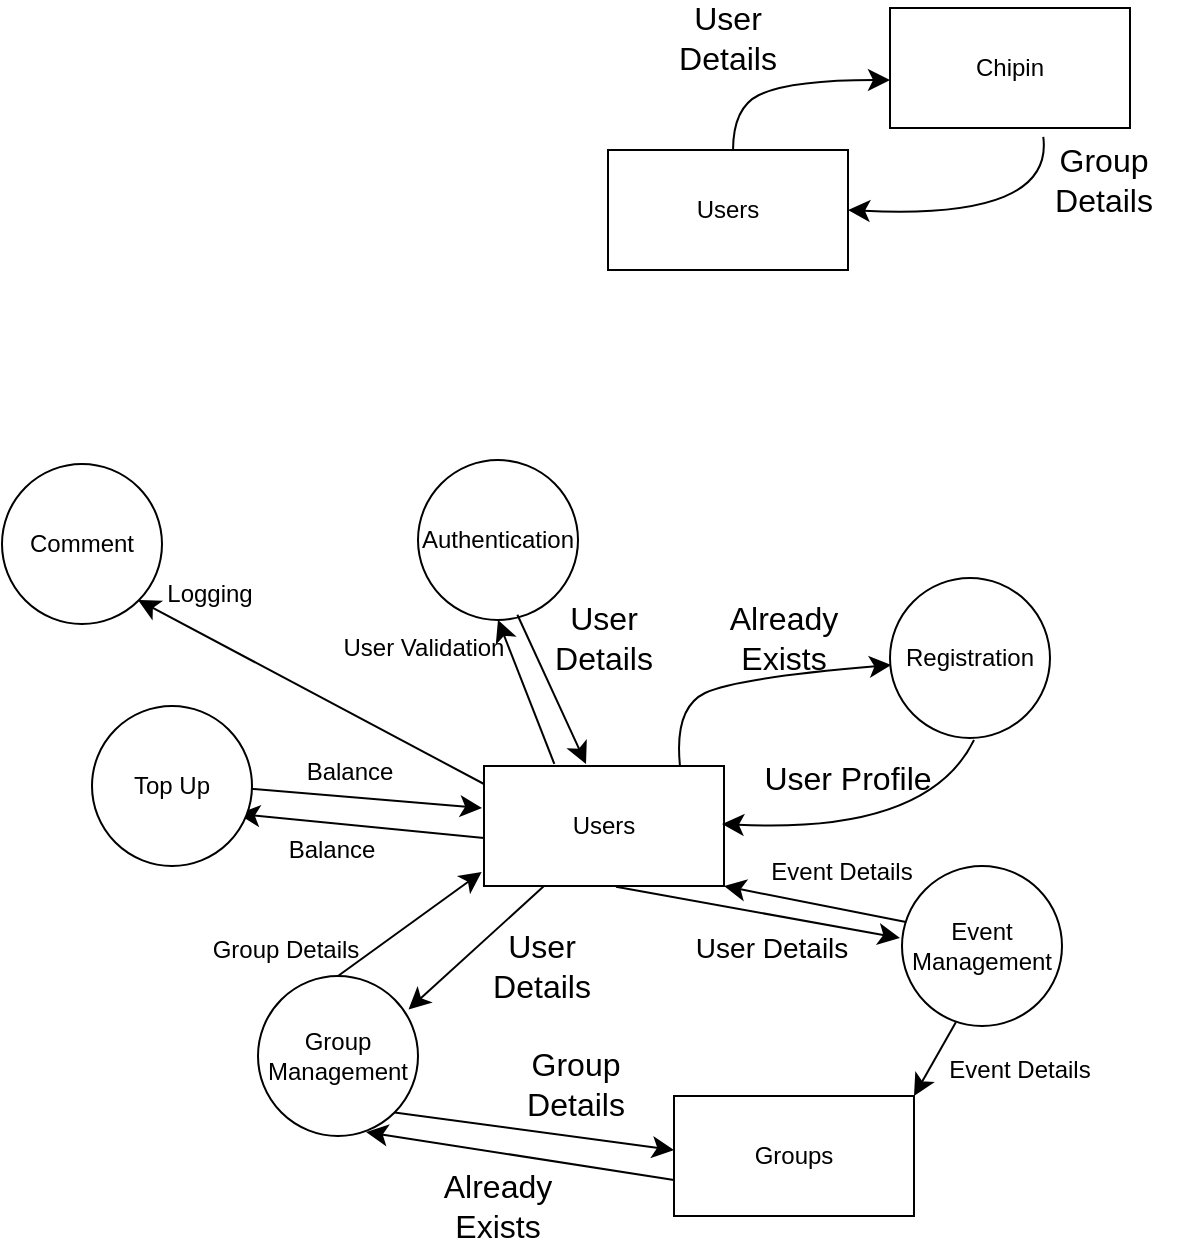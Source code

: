 <mxfile version="24.8.4">
  <diagram name="Page-1" id="Ox2pd_-ezXuu2vmuTwkr">
    <mxGraphModel dx="1044" dy="576" grid="0" gridSize="10" guides="1" tooltips="1" connect="1" arrows="1" fold="1" page="0" pageScale="1" pageWidth="827" pageHeight="1169" math="0" shadow="0">
      <root>
        <mxCell id="0" />
        <mxCell id="1" parent="0" />
        <mxCell id="_YDLDDmP3AWMdbrlhDva-2" value="" style="curved=1;endArrow=classic;html=1;rounded=0;fontSize=12;startSize=8;endSize=8;" parent="1" edge="1">
          <mxGeometry width="50" height="50" relative="1" as="geometry">
            <mxPoint x="21" y="438" as="sourcePoint" />
            <mxPoint x="99" y="394" as="targetPoint" />
            <Array as="points">
              <mxPoint x="18" y="409" />
              <mxPoint x="49" y="394" />
            </Array>
          </mxGeometry>
        </mxCell>
        <mxCell id="_YDLDDmP3AWMdbrlhDva-3" value="Users" style="rounded=0;whiteSpace=wrap;html=1;" parent="1" vertex="1">
          <mxGeometry x="-42" y="429" width="120" height="60" as="geometry" />
        </mxCell>
        <mxCell id="_YDLDDmP3AWMdbrlhDva-4" value="User Details" style="text;html=1;align=center;verticalAlign=middle;whiteSpace=wrap;rounded=0;fontSize=16;" parent="1" vertex="1">
          <mxGeometry x="-25" y="358" width="86" height="30" as="geometry" />
        </mxCell>
        <mxCell id="_YDLDDmP3AWMdbrlhDva-10" value="" style="curved=1;endArrow=classic;html=1;rounded=0;fontSize=12;startSize=8;endSize=8;entryX=1;entryY=0.5;entryDx=0;entryDy=0;exitX=0.958;exitY=0.805;exitDx=0;exitDy=0;exitPerimeter=0;" parent="1" target="_YDLDDmP3AWMdbrlhDva-3" edge="1">
          <mxGeometry width="50" height="50" relative="1" as="geometry">
            <mxPoint x="175.64" y="422.4" as="sourcePoint" />
            <mxPoint x="231" y="464" as="targetPoint" />
            <Array as="points">
              <mxPoint x="181" y="464" />
            </Array>
          </mxGeometry>
        </mxCell>
        <mxCell id="_YDLDDmP3AWMdbrlhDva-11" value="Group Details" style="text;html=1;align=center;verticalAlign=middle;whiteSpace=wrap;rounded=0;fontSize=16;" parent="1" vertex="1">
          <mxGeometry x="163" y="429" width="86" height="30" as="geometry" />
        </mxCell>
        <mxCell id="_YDLDDmP3AWMdbrlhDva-12" value="Registration" style="ellipse;whiteSpace=wrap;html=1;aspect=fixed;" parent="1" vertex="1">
          <mxGeometry x="99" y="643" width="80" height="80" as="geometry" />
        </mxCell>
        <mxCell id="_YDLDDmP3AWMdbrlhDva-14" value="Users" style="rounded=0;whiteSpace=wrap;html=1;" parent="1" vertex="1">
          <mxGeometry x="-104" y="737" width="120" height="60" as="geometry" />
        </mxCell>
        <mxCell id="_YDLDDmP3AWMdbrlhDva-15" value="User Profile" style="text;html=1;align=center;verticalAlign=middle;whiteSpace=wrap;rounded=0;fontSize=16;" parent="1" vertex="1">
          <mxGeometry x="35" y="728" width="86" height="30" as="geometry" />
        </mxCell>
        <mxCell id="_YDLDDmP3AWMdbrlhDva-16" value="" style="curved=1;endArrow=classic;html=1;rounded=0;fontSize=12;startSize=8;endSize=8;entryX=1;entryY=0.5;entryDx=0;entryDy=0;" parent="1" edge="1">
          <mxGeometry width="50" height="50" relative="1" as="geometry">
            <mxPoint x="141" y="724" as="sourcePoint" />
            <mxPoint x="15" y="766" as="targetPoint" />
            <Array as="points">
              <mxPoint x="118" y="771" />
            </Array>
          </mxGeometry>
        </mxCell>
        <mxCell id="_YDLDDmP3AWMdbrlhDva-17" value="Authentication" style="ellipse;whiteSpace=wrap;html=1;aspect=fixed;" parent="1" vertex="1">
          <mxGeometry x="-137" y="584" width="80" height="80" as="geometry" />
        </mxCell>
        <mxCell id="_YDLDDmP3AWMdbrlhDva-19" value="" style="endArrow=classic;html=1;rounded=0;fontSize=12;startSize=8;endSize=8;curved=1;exitX=0.621;exitY=0.967;exitDx=0;exitDy=0;exitPerimeter=0;" parent="1" source="_YDLDDmP3AWMdbrlhDva-17" edge="1">
          <mxGeometry width="50" height="50" relative="1" as="geometry">
            <mxPoint x="-3" y="721" as="sourcePoint" />
            <mxPoint x="-53" y="736" as="targetPoint" />
          </mxGeometry>
        </mxCell>
        <mxCell id="_YDLDDmP3AWMdbrlhDva-20" value="User Details" style="text;html=1;align=center;verticalAlign=middle;whiteSpace=wrap;rounded=0;fontSize=16;" parent="1" vertex="1">
          <mxGeometry x="-87" y="658" width="86" height="30" as="geometry" />
        </mxCell>
        <mxCell id="_YDLDDmP3AWMdbrlhDva-21" value="" style="endArrow=classic;html=1;rounded=0;fontSize=12;startSize=8;endSize=8;curved=1;exitX=0.293;exitY=-0.017;exitDx=0;exitDy=0;exitPerimeter=0;entryX=0.5;entryY=1;entryDx=0;entryDy=0;" parent="1" source="_YDLDDmP3AWMdbrlhDva-14" target="_YDLDDmP3AWMdbrlhDva-17" edge="1">
          <mxGeometry width="50" height="50" relative="1" as="geometry">
            <mxPoint x="-81" y="729" as="sourcePoint" />
            <mxPoint x="-42" y="796" as="targetPoint" />
          </mxGeometry>
        </mxCell>
        <mxCell id="_YDLDDmP3AWMdbrlhDva-22" value="&lt;font style=&quot;font-size: 12px;&quot;&gt;User Validation&lt;/font&gt;" style="text;html=1;align=center;verticalAlign=middle;whiteSpace=wrap;rounded=0;fontSize=16;" parent="1" vertex="1">
          <mxGeometry x="-177" y="661" width="86" height="30" as="geometry" />
        </mxCell>
        <mxCell id="_YDLDDmP3AWMdbrlhDva-27" style="edgeStyle=none;curved=1;rounded=0;orthogonalLoop=1;jettySize=auto;html=1;exitX=1;exitY=1;exitDx=0;exitDy=0;entryX=0;entryY=0.5;entryDx=0;entryDy=0;fontSize=12;startSize=8;endSize=8;" parent="1" source="_YDLDDmP3AWMdbrlhDva-23" edge="1">
          <mxGeometry relative="1" as="geometry">
            <mxPoint x="-9" y="929" as="targetPoint" />
          </mxGeometry>
        </mxCell>
        <mxCell id="_YDLDDmP3AWMdbrlhDva-29" style="edgeStyle=none;curved=1;rounded=0;orthogonalLoop=1;jettySize=auto;html=1;exitX=0.5;exitY=0;exitDx=0;exitDy=0;fontSize=12;startSize=8;endSize=8;" parent="1" source="_YDLDDmP3AWMdbrlhDva-23" edge="1">
          <mxGeometry relative="1" as="geometry">
            <mxPoint x="-105.174" y="790" as="targetPoint" />
          </mxGeometry>
        </mxCell>
        <mxCell id="_YDLDDmP3AWMdbrlhDva-23" value="Group Management" style="ellipse;whiteSpace=wrap;html=1;aspect=fixed;" parent="1" vertex="1">
          <mxGeometry x="-217" y="842" width="80" height="80" as="geometry" />
        </mxCell>
        <mxCell id="_YDLDDmP3AWMdbrlhDva-24" value="" style="endArrow=classic;html=1;rounded=0;fontSize=12;startSize=8;endSize=8;curved=1;entryX=0.941;entryY=0.209;entryDx=0;entryDy=0;entryPerimeter=0;exitX=0.25;exitY=1;exitDx=0;exitDy=0;" parent="1" source="_YDLDDmP3AWMdbrlhDva-14" target="_YDLDDmP3AWMdbrlhDva-23" edge="1">
          <mxGeometry width="50" height="50" relative="1" as="geometry">
            <mxPoint x="-27" y="710" as="sourcePoint" />
            <mxPoint x="23" y="660" as="targetPoint" />
          </mxGeometry>
        </mxCell>
        <mxCell id="_YDLDDmP3AWMdbrlhDva-25" value="User Details" style="text;html=1;align=center;verticalAlign=middle;whiteSpace=wrap;rounded=0;fontSize=16;" parent="1" vertex="1">
          <mxGeometry x="-118" y="822" width="86" height="30" as="geometry" />
        </mxCell>
        <mxCell id="_YDLDDmP3AWMdbrlhDva-28" value="Group Details" style="text;html=1;align=center;verticalAlign=middle;whiteSpace=wrap;rounded=0;fontSize=16;" parent="1" vertex="1">
          <mxGeometry x="-101" y="881" width="86" height="30" as="geometry" />
        </mxCell>
        <mxCell id="_YDLDDmP3AWMdbrlhDva-30" value="&lt;font style=&quot;font-size: 12px;&quot;&gt;Group Details&lt;/font&gt;" style="text;html=1;align=center;verticalAlign=middle;whiteSpace=wrap;rounded=0;fontSize=16;" parent="1" vertex="1">
          <mxGeometry x="-246" y="812" width="86" height="30" as="geometry" />
        </mxCell>
        <mxCell id="_YDLDDmP3AWMdbrlhDva-36" style="edgeStyle=none;curved=1;rounded=0;orthogonalLoop=1;jettySize=auto;html=1;exitX=0;exitY=0.75;exitDx=0;exitDy=0;entryX=0.675;entryY=0.975;entryDx=0;entryDy=0;entryPerimeter=0;fontSize=12;startSize=8;endSize=8;" parent="1" target="_YDLDDmP3AWMdbrlhDva-23" edge="1">
          <mxGeometry relative="1" as="geometry">
            <mxPoint x="-9" y="944" as="sourcePoint" />
          </mxGeometry>
        </mxCell>
        <mxCell id="_YDLDDmP3AWMdbrlhDva-37" value="Already Exists" style="text;html=1;align=center;verticalAlign=middle;whiteSpace=wrap;rounded=0;fontSize=16;" parent="1" vertex="1">
          <mxGeometry x="-140" y="942" width="86" height="30" as="geometry" />
        </mxCell>
        <mxCell id="_YDLDDmP3AWMdbrlhDva-38" value="" style="curved=1;endArrow=classic;html=1;rounded=0;fontSize=12;startSize=8;endSize=8;entryX=0.008;entryY=0.544;entryDx=0;entryDy=0;entryPerimeter=0;" parent="1" target="_YDLDDmP3AWMdbrlhDva-12" edge="1">
          <mxGeometry width="50" height="50" relative="1" as="geometry">
            <mxPoint x="-6" y="737" as="sourcePoint" />
            <mxPoint x="72" y="693" as="targetPoint" />
            <Array as="points">
              <mxPoint x="-9" y="708" />
              <mxPoint x="22" y="693" />
            </Array>
          </mxGeometry>
        </mxCell>
        <mxCell id="_YDLDDmP3AWMdbrlhDva-39" value="Already Exists" style="text;html=1;align=center;verticalAlign=middle;whiteSpace=wrap;rounded=0;fontSize=16;" parent="1" vertex="1">
          <mxGeometry x="3" y="658" width="86" height="30" as="geometry" />
        </mxCell>
        <mxCell id="HW3VDGVhgIyLUA26-eu0-1" value="" style="endArrow=classic;html=1;rounded=0;fontSize=12;startSize=8;endSize=8;curved=1;exitX=0.55;exitY=1.007;exitDx=0;exitDy=0;exitPerimeter=0;" edge="1" parent="1" source="_YDLDDmP3AWMdbrlhDva-14">
          <mxGeometry width="50" height="50" relative="1" as="geometry">
            <mxPoint x="-18" y="797" as="sourcePoint" />
            <mxPoint x="104" y="823" as="targetPoint" />
          </mxGeometry>
        </mxCell>
        <mxCell id="HW3VDGVhgIyLUA26-eu0-2" value="" style="endArrow=classic;html=1;rounded=0;fontSize=12;startSize=8;endSize=8;curved=1;" edge="1" parent="1">
          <mxGeometry width="50" height="50" relative="1" as="geometry">
            <mxPoint x="107" y="815" as="sourcePoint" />
            <mxPoint x="16" y="797" as="targetPoint" />
          </mxGeometry>
        </mxCell>
        <mxCell id="HW3VDGVhgIyLUA26-eu0-4" value="Event Management" style="ellipse;whiteSpace=wrap;html=1;aspect=fixed;" vertex="1" parent="1">
          <mxGeometry x="105" y="787" width="80" height="80" as="geometry" />
        </mxCell>
        <mxCell id="HW3VDGVhgIyLUA26-eu0-5" value="Chipin" style="rounded=0;whiteSpace=wrap;html=1;" vertex="1" parent="1">
          <mxGeometry x="99" y="358" width="120" height="60" as="geometry" />
        </mxCell>
        <mxCell id="HW3VDGVhgIyLUA26-eu0-9" value="Groups" style="rounded=0;whiteSpace=wrap;html=1;" vertex="1" parent="1">
          <mxGeometry x="-9" y="902" width="120" height="60" as="geometry" />
        </mxCell>
        <mxCell id="HW3VDGVhgIyLUA26-eu0-11" value="&lt;font style=&quot;font-size: 12px;&quot;&gt;Event Details&lt;/font&gt;" style="text;html=1;align=center;verticalAlign=middle;whiteSpace=wrap;rounded=0;fontSize=16;" vertex="1" parent="1">
          <mxGeometry x="32" y="773" width="86" height="30" as="geometry" />
        </mxCell>
        <mxCell id="HW3VDGVhgIyLUA26-eu0-12" value="&lt;font style=&quot;font-size: 14px;&quot;&gt;User Details&amp;nbsp;&lt;/font&gt;" style="text;html=1;align=center;verticalAlign=middle;whiteSpace=wrap;rounded=0;fontSize=16;" vertex="1" parent="1">
          <mxGeometry x="-1" y="812" width="86" height="30" as="geometry" />
        </mxCell>
        <mxCell id="HW3VDGVhgIyLUA26-eu0-13" value="" style="endArrow=classic;html=1;rounded=0;fontSize=12;startSize=8;endSize=8;curved=1;entryX=1;entryY=0;entryDx=0;entryDy=0;" edge="1" parent="1" target="HW3VDGVhgIyLUA26-eu0-9">
          <mxGeometry width="50" height="50" relative="1" as="geometry">
            <mxPoint x="132" y="865" as="sourcePoint" />
            <mxPoint x="41" y="847" as="targetPoint" />
          </mxGeometry>
        </mxCell>
        <mxCell id="HW3VDGVhgIyLUA26-eu0-14" value="&lt;font style=&quot;font-size: 12px;&quot;&gt;Event Details&lt;/font&gt;" style="text;html=1;align=center;verticalAlign=middle;whiteSpace=wrap;rounded=0;fontSize=16;" vertex="1" parent="1">
          <mxGeometry x="121" y="872" width="86" height="30" as="geometry" />
        </mxCell>
        <mxCell id="HW3VDGVhgIyLUA26-eu0-15" value="" style="endArrow=classic;html=1;rounded=0;fontSize=12;startSize=8;endSize=8;curved=1;exitX=0.293;exitY=-0.017;exitDx=0;exitDy=0;exitPerimeter=0;" edge="1" parent="1">
          <mxGeometry width="50" height="50" relative="1" as="geometry">
            <mxPoint x="-104" y="773" as="sourcePoint" />
            <mxPoint x="-227" y="761" as="targetPoint" />
          </mxGeometry>
        </mxCell>
        <mxCell id="HW3VDGVhgIyLUA26-eu0-16" value="" style="endArrow=classic;html=1;rounded=0;fontSize=12;startSize=8;endSize=8;curved=1;" edge="1" parent="1">
          <mxGeometry width="50" height="50" relative="1" as="geometry">
            <mxPoint x="-225" y="748" as="sourcePoint" />
            <mxPoint x="-105" y="758" as="targetPoint" />
          </mxGeometry>
        </mxCell>
        <mxCell id="HW3VDGVhgIyLUA26-eu0-17" value="Top Up" style="ellipse;whiteSpace=wrap;html=1;aspect=fixed;" vertex="1" parent="1">
          <mxGeometry x="-300" y="707" width="80" height="80" as="geometry" />
        </mxCell>
        <mxCell id="HW3VDGVhgIyLUA26-eu0-18" value="&lt;font style=&quot;font-size: 12px;&quot;&gt;Balance&lt;/font&gt;" style="text;html=1;align=center;verticalAlign=middle;whiteSpace=wrap;rounded=0;fontSize=16;" vertex="1" parent="1">
          <mxGeometry x="-214" y="723" width="86" height="30" as="geometry" />
        </mxCell>
        <mxCell id="HW3VDGVhgIyLUA26-eu0-19" value="&lt;font style=&quot;font-size: 12px;&quot;&gt;Balance&lt;/font&gt;" style="text;html=1;align=center;verticalAlign=middle;whiteSpace=wrap;rounded=0;fontSize=16;" vertex="1" parent="1">
          <mxGeometry x="-223" y="762" width="86" height="30" as="geometry" />
        </mxCell>
        <mxCell id="HW3VDGVhgIyLUA26-eu0-20" value="" style="endArrow=classic;html=1;rounded=0;fontSize=12;startSize=8;endSize=8;curved=1;exitX=0.293;exitY=-0.017;exitDx=0;exitDy=0;exitPerimeter=0;" edge="1" parent="1">
          <mxGeometry width="50" height="50" relative="1" as="geometry">
            <mxPoint x="-104" y="746" as="sourcePoint" />
            <mxPoint x="-277" y="654" as="targetPoint" />
          </mxGeometry>
        </mxCell>
        <mxCell id="HW3VDGVhgIyLUA26-eu0-22" value="Comment" style="ellipse;whiteSpace=wrap;html=1;aspect=fixed;" vertex="1" parent="1">
          <mxGeometry x="-345" y="586" width="80" height="80" as="geometry" />
        </mxCell>
        <mxCell id="HW3VDGVhgIyLUA26-eu0-23" value="&lt;font style=&quot;font-size: 12px;&quot;&gt;Logging&lt;/font&gt;" style="text;html=1;align=center;verticalAlign=middle;whiteSpace=wrap;rounded=0;fontSize=16;" vertex="1" parent="1">
          <mxGeometry x="-284" y="634" width="86" height="30" as="geometry" />
        </mxCell>
      </root>
    </mxGraphModel>
  </diagram>
</mxfile>
